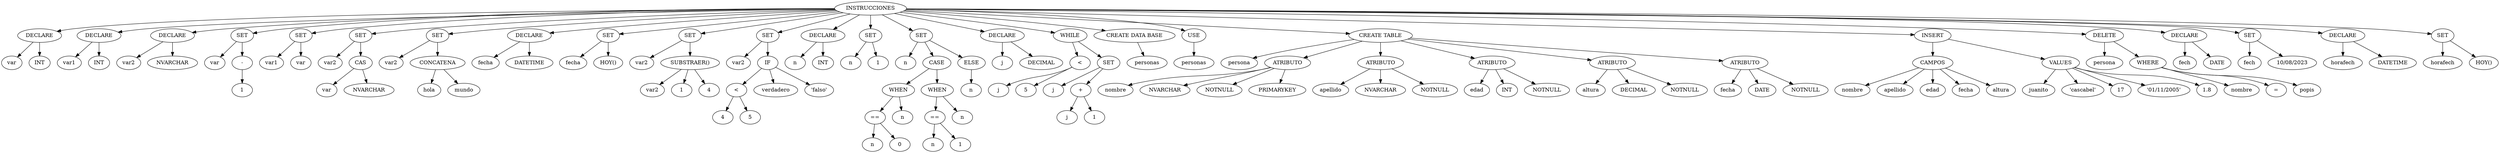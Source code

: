 digraph {
	0 [label = "INSTRUCCIONES"];
	1 [label = "DECLARE"];
	2 [label = "var"];
	3 [label = "INT"];
	4 [label = "DECLARE"];
	5 [label = "var1"];
	6 [label = "INT"];
	7 [label = "DECLARE"];
	8 [label = "var2"];
	9 [label = "NVARCHAR"];
	10 [label = "SET"];
	11 [label = "var"];
	12 [label = "-"];
	13 [label = "1"];
	14 [label = "SET"];
	15 [label = "var1"];
	16 [label = "var"];
	17 [label = "SET"];
	18 [label = "var2"];
	19 [label = "CAS"];
	20 [label = "var"];
	21 [label = "NVARCHAR"];
	22 [label = "SET"];
	23 [label = "var2"];
	24 [label = "CONCATENA"];
	25 [label = "hola"];
	26 [label = "mundo"];
	27 [label = "DECLARE"];
	28 [label = "fecha"];
	29 [label = "DATETIME"];
	30 [label = "SET"];
	31 [label = "fecha"];
	32 [label = "HOY()"];
	33 [label = "SET"];
	34 [label = "var2"];
	35 [label = "SUBSTRAER()"];
	37 [label = "var2"];
	38 [label = "1"];
	39 [label = "4"];
	40 [label = "SET"];
	41 [label = "var2"];
	42 [label = "IF"];
	43 [label = "<"];
	44 [label = "4"];
	45 [label = "5"];
	46 [label = "verdadero"];
	47 [label = "'falso'"];
	48 [label = "DECLARE"];
	49 [label = "n"];
	50 [label = "INT"];
	51 [label = "SET"];
	52 [label = "n"];
	53 [label = "1"];
	54 [label = "SET"];
	55 [label = "n"];
	56 [label = "CASE"];
	57 [label = "WHEN"];
	58 [label = "=="];
	59 [label = "n"];
	60 [label = "0"];
	61 [label = "n"];
	62 [label = "WHEN"];
	63 [label = "=="];
	64 [label = "n"];
	65 [label = "1"];
	66 [label = "n"];
	67 [label = "ELSE"];
	68 [label = "n"];
	69 [label = "DECLARE"];
	70 [label = "j"];
	71 [label = "DECIMAL"];
	72 [label = "WHILE"];
	73 [label = "<"];
	74 [label = "j"];
	75 [label = "5"];
	76 [label = "SET"];
	77 [label = "j"];
	78 [label = "+"];
	79 [label = "j"];
	80 [label = "1"];
	81 [label = "CREATE DATA BASE"];
	82 [label = "personas"];
	83 [label = "USE"];
	84 [label = "personas"];
	85 [label = "CREATE TABLE"];
	86 [label = "persona"];
	87 [label = "ATRIBUTO"];
	88 [label = "nombre"];
	89 [label = "NVARCHAR"];
	90 [label = "NOTNULL"];
	91 [label = "PRIMARYKEY"];
	92 [label = "ATRIBUTO"];
	93 [label = "apellido"];
	94 [label = "NVARCHAR"];
	95 [label = "NOTNULL"];
	96 [label = "ATRIBUTO"];
	97 [label = "edad"];
	98 [label = "INT"];
	99 [label = "NOTNULL"];
	100 [label = "ATRIBUTO"];
	101 [label = "altura"];
	102 [label = "DECIMAL"];
	103 [label = "NOTNULL"];
	104 [label = "ATRIBUTO"];
	105 [label = "fecha"];
	106 [label = "DATE"];
	107 [label = "NOTNULL"];
	108 [label = "INSERT"];
	109 [label = "CAMPOS"];
	110 [label = "nombre"];
	111 [label = "apellido"];
	112 [label = "edad"];
	113 [label = "fecha"];
	114 [label = "altura"];
	115 [label = "VALUES"];
	116 [label = "juanito"];
	117 [label = "'cascabel'"];
	118 [label = "17"];
	119 [label = "'01/11/2005'"];
	120 [label = "1.8"];
	121 [label = "DELETE"];
	122 [label = "persona"];
	123 [label = "WHERE"];
	124 [label = "nombre"];
	125 [label = "="];
	126 [label = "popis"];
	127 [label = "DECLARE"];
	128 [label = "fech"];
	129 [label = "DATE"];
	130 [label = "SET"];
	131 [label = "fech"];
	132 [label = "10/08/2023"];
	133 [label = "DECLARE"];
	134 [label = "horafech"];
	135 [label = "DATETIME"];
	136 [label = "SET"];
	137 [label = "horafech"];
	138 [label = "HOY()"];
	0 -> 1;
	1 -> 2;
	1 -> 3;
	0 -> 4;
	4 -> 5;
	4 -> 6;
	0 -> 7;
	7 -> 8;
	7 -> 9;
	0 -> 10;
	10 -> 11;
	10 -> 12;
	12 -> 13;
	0 -> 14;
	14 -> 15;
	14 -> 16;
	0 -> 17;
	17 -> 18;
	17 -> 19;
	19 -> 20;
	19 -> 21;
	0 -> 22;
	22 -> 23;
	22 -> 24;
	24 -> 25;
	24 -> 26;
	0 -> 27;
	27 -> 28;
	27 -> 29;
	0 -> 30;
	30 -> 31;
	30 -> 32;
	0 -> 33;
	33 -> 34;
	33 -> 35;
	35 -> 37;
	35 -> 38;
	35 -> 39;
	0 -> 40;
	40 -> 41;
	40 -> 42;
	42 -> 43;
	43 -> 44;
	43 -> 45;
	42 -> 46;
	42 -> 47;
	0 -> 48;
	48 -> 49;
	48 -> 50;
	0 -> 51;
	51 -> 52;
	51 -> 53;
	0 -> 54;
	54 -> 55;
	54 -> 56;
	56 -> 57;
	57 -> 58;
	58 -> 59;
	58 -> 60;
	57 -> 61;
	56 -> 62;
	62 -> 63;
	63 -> 64;
	63 -> 65;
	62 -> 66;
	54 -> 67;
	67 -> 68;
	0 -> 69;
	69 -> 70;
	69 -> 71;
	0 -> 72;
	72 -> 73;
	73 -> 74;
	73 -> 75;
	72 -> 76;
	76 -> 77;
	76 -> 78;
	78 -> 79;
	78 -> 80;
	0 -> 81;
	81 -> 82;
	0 -> 83;
	83 -> 84;
	0 -> 85;
	85 -> 86;
	85 -> 87;
	87 -> 88;
	87 -> 89;
	87 -> 90;
	87 -> 91;
	85 -> 92;
	92 -> 93;
	92 -> 94;
	92 -> 95;
	85 -> 96;
	96 -> 97;
	96 -> 98;
	96 -> 99;
	85 -> 100;
	100 -> 101;
	100 -> 102;
	100 -> 103;
	85 -> 104;
	104 -> 105;
	104 -> 106;
	104 -> 107;
	0 -> 108;
	108 -> 109;
	109 -> 110;
	109 -> 111;
	109 -> 112;
	109 -> 113;
	109 -> 114;
	108 -> 115;
	115 -> 116;
	115 -> 117;
	115 -> 118;
	115 -> 119;
	115 -> 120;
	0 -> 121;
	121 -> 122;
	121 -> 123;
	123 -> 124;
	123 -> 125;
	123 -> 126;
	0 -> 127;
	127 -> 128;
	127 -> 129;
	0 -> 130;
	130 -> 131;
	130 -> 132;
	0 -> 133;
	133 -> 134;
	133 -> 135;
	0 -> 136;
	136 -> 137;
	136 -> 138;
}
